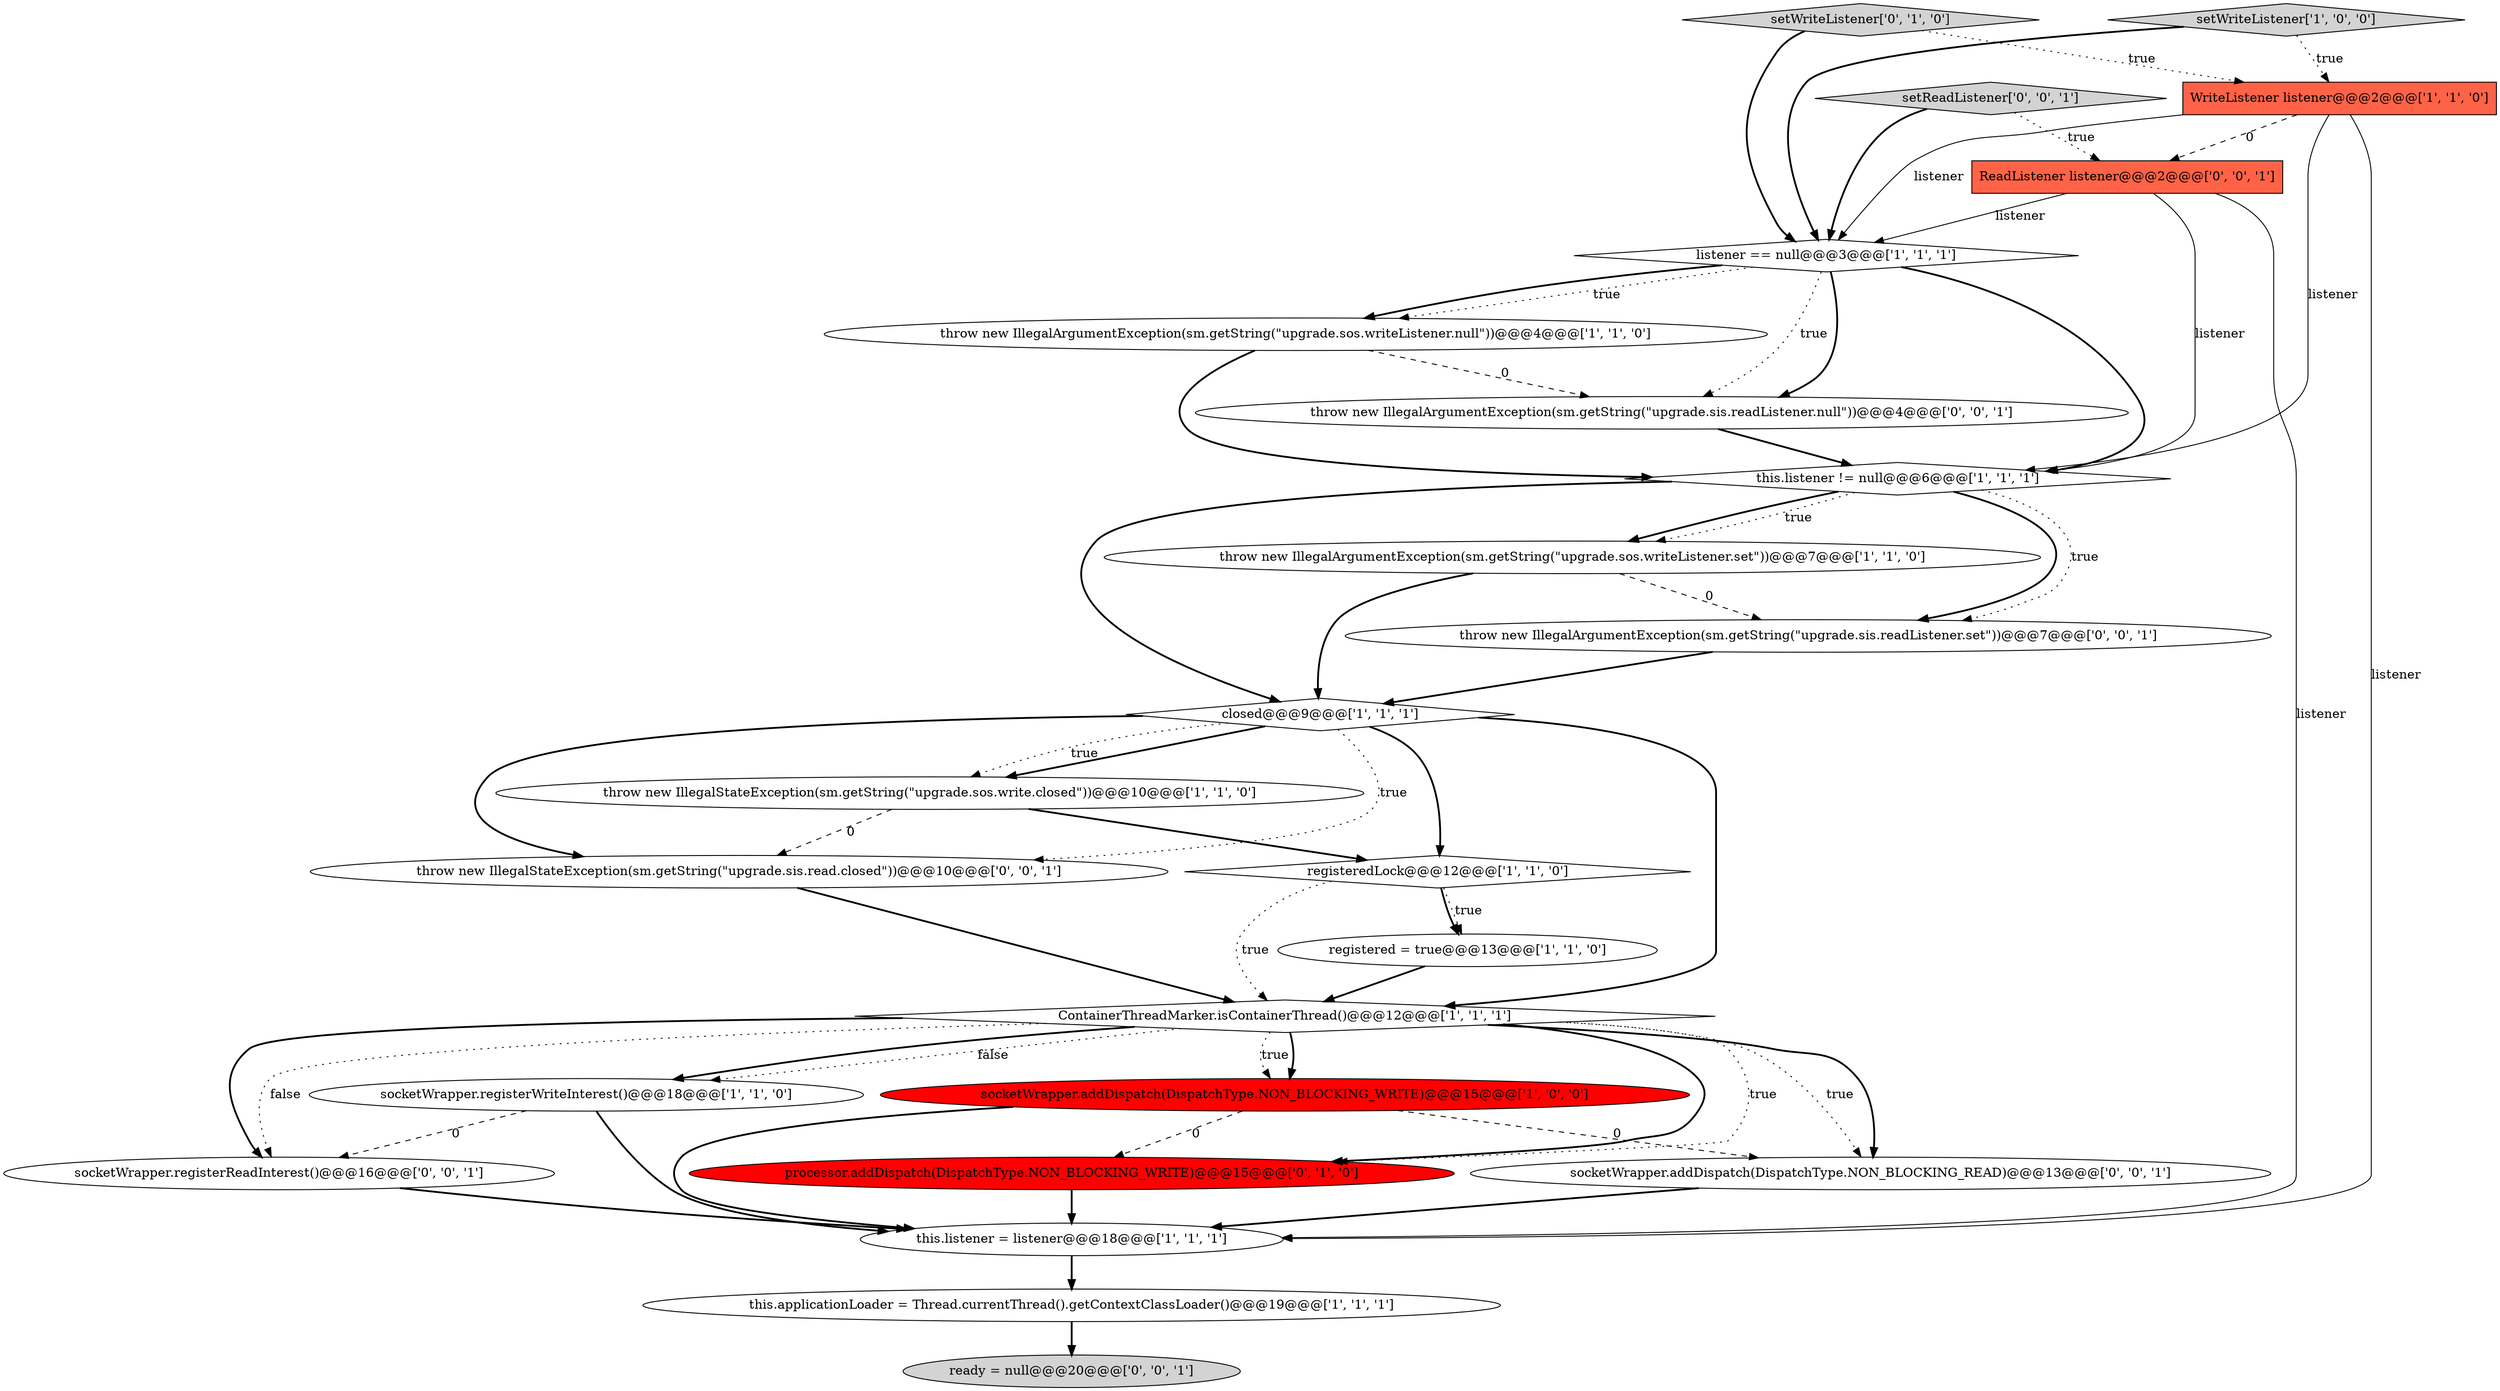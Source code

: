 digraph {
6 [style = filled, label = "this.listener != null@@@6@@@['1', '1', '1']", fillcolor = white, shape = diamond image = "AAA0AAABBB1BBB"];
7 [style = filled, label = "this.listener = listener@@@18@@@['1', '1', '1']", fillcolor = white, shape = ellipse image = "AAA0AAABBB1BBB"];
9 [style = filled, label = "throw new IllegalArgumentException(sm.getString(\"upgrade.sos.writeListener.null\"))@@@4@@@['1', '1', '0']", fillcolor = white, shape = ellipse image = "AAA0AAABBB1BBB"];
1 [style = filled, label = "socketWrapper.registerWriteInterest()@@@18@@@['1', '1', '0']", fillcolor = white, shape = ellipse image = "AAA0AAABBB1BBB"];
14 [style = filled, label = "socketWrapper.addDispatch(DispatchType.NON_BLOCKING_WRITE)@@@15@@@['1', '0', '0']", fillcolor = red, shape = ellipse image = "AAA1AAABBB1BBB"];
23 [style = filled, label = "throw new IllegalArgumentException(sm.getString(\"upgrade.sis.readListener.set\"))@@@7@@@['0', '0', '1']", fillcolor = white, shape = ellipse image = "AAA0AAABBB3BBB"];
22 [style = filled, label = "throw new IllegalArgumentException(sm.getString(\"upgrade.sis.readListener.null\"))@@@4@@@['0', '0', '1']", fillcolor = white, shape = ellipse image = "AAA0AAABBB3BBB"];
16 [style = filled, label = "processor.addDispatch(DispatchType.NON_BLOCKING_WRITE)@@@15@@@['0', '1', '0']", fillcolor = red, shape = ellipse image = "AAA1AAABBB2BBB"];
4 [style = filled, label = "ContainerThreadMarker.isContainerThread()@@@12@@@['1', '1', '1']", fillcolor = white, shape = diamond image = "AAA0AAABBB1BBB"];
5 [style = filled, label = "setWriteListener['1', '0', '0']", fillcolor = lightgray, shape = diamond image = "AAA0AAABBB1BBB"];
8 [style = filled, label = "registeredLock@@@12@@@['1', '1', '0']", fillcolor = white, shape = diamond image = "AAA0AAABBB1BBB"];
0 [style = filled, label = "registered = true@@@13@@@['1', '1', '0']", fillcolor = white, shape = ellipse image = "AAA0AAABBB1BBB"];
2 [style = filled, label = "throw new IllegalArgumentException(sm.getString(\"upgrade.sos.writeListener.set\"))@@@7@@@['1', '1', '0']", fillcolor = white, shape = ellipse image = "AAA0AAABBB1BBB"];
20 [style = filled, label = "ready = null@@@20@@@['0', '0', '1']", fillcolor = lightgray, shape = ellipse image = "AAA0AAABBB3BBB"];
19 [style = filled, label = "setReadListener['0', '0', '1']", fillcolor = lightgray, shape = diamond image = "AAA0AAABBB3BBB"];
3 [style = filled, label = "this.applicationLoader = Thread.currentThread().getContextClassLoader()@@@19@@@['1', '1', '1']", fillcolor = white, shape = ellipse image = "AAA0AAABBB1BBB"];
10 [style = filled, label = "listener == null@@@3@@@['1', '1', '1']", fillcolor = white, shape = diamond image = "AAA0AAABBB1BBB"];
24 [style = filled, label = "socketWrapper.registerReadInterest()@@@16@@@['0', '0', '1']", fillcolor = white, shape = ellipse image = "AAA0AAABBB3BBB"];
17 [style = filled, label = "throw new IllegalStateException(sm.getString(\"upgrade.sis.read.closed\"))@@@10@@@['0', '0', '1']", fillcolor = white, shape = ellipse image = "AAA0AAABBB3BBB"];
15 [style = filled, label = "setWriteListener['0', '1', '0']", fillcolor = lightgray, shape = diamond image = "AAA0AAABBB2BBB"];
11 [style = filled, label = "throw new IllegalStateException(sm.getString(\"upgrade.sos.write.closed\"))@@@10@@@['1', '1', '0']", fillcolor = white, shape = ellipse image = "AAA0AAABBB1BBB"];
12 [style = filled, label = "WriteListener listener@@@2@@@['1', '1', '0']", fillcolor = tomato, shape = box image = "AAA0AAABBB1BBB"];
18 [style = filled, label = "socketWrapper.addDispatch(DispatchType.NON_BLOCKING_READ)@@@13@@@['0', '0', '1']", fillcolor = white, shape = ellipse image = "AAA0AAABBB3BBB"];
13 [style = filled, label = "closed@@@9@@@['1', '1', '1']", fillcolor = white, shape = diamond image = "AAA0AAABBB1BBB"];
21 [style = filled, label = "ReadListener listener@@@2@@@['0', '0', '1']", fillcolor = tomato, shape = box image = "AAA0AAABBB3BBB"];
2->23 [style = dashed, label="0"];
10->22 [style = bold, label=""];
5->10 [style = bold, label=""];
13->17 [style = dotted, label="true"];
21->6 [style = solid, label="listener"];
4->18 [style = dotted, label="true"];
4->14 [style = bold, label=""];
15->10 [style = bold, label=""];
4->24 [style = bold, label=""];
12->7 [style = solid, label="listener"];
6->23 [style = bold, label=""];
16->7 [style = bold, label=""];
6->23 [style = dotted, label="true"];
19->10 [style = bold, label=""];
9->22 [style = dashed, label="0"];
4->18 [style = bold, label=""];
19->21 [style = dotted, label="true"];
11->17 [style = dashed, label="0"];
5->12 [style = dotted, label="true"];
4->14 [style = dotted, label="true"];
10->9 [style = dotted, label="true"];
12->6 [style = solid, label="listener"];
13->11 [style = bold, label=""];
10->6 [style = bold, label=""];
8->4 [style = dotted, label="true"];
1->7 [style = bold, label=""];
12->10 [style = solid, label="listener"];
7->3 [style = bold, label=""];
12->21 [style = dashed, label="0"];
9->6 [style = bold, label=""];
14->7 [style = bold, label=""];
2->13 [style = bold, label=""];
6->2 [style = bold, label=""];
8->0 [style = bold, label=""];
13->17 [style = bold, label=""];
3->20 [style = bold, label=""];
6->2 [style = dotted, label="true"];
21->7 [style = solid, label="listener"];
0->4 [style = bold, label=""];
23->13 [style = bold, label=""];
1->24 [style = dashed, label="0"];
6->13 [style = bold, label=""];
21->10 [style = solid, label="listener"];
15->12 [style = dotted, label="true"];
10->22 [style = dotted, label="true"];
13->11 [style = dotted, label="true"];
11->8 [style = bold, label=""];
8->0 [style = dotted, label="true"];
4->1 [style = dotted, label="false"];
4->16 [style = dotted, label="true"];
10->9 [style = bold, label=""];
4->1 [style = bold, label=""];
14->16 [style = dashed, label="0"];
14->18 [style = dashed, label="0"];
13->8 [style = bold, label=""];
18->7 [style = bold, label=""];
24->7 [style = bold, label=""];
13->4 [style = bold, label=""];
17->4 [style = bold, label=""];
4->16 [style = bold, label=""];
22->6 [style = bold, label=""];
4->24 [style = dotted, label="false"];
}

